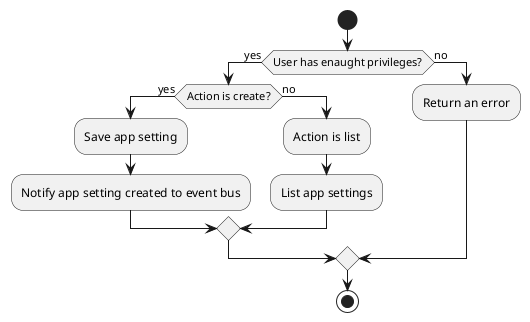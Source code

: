 @startuml AppSettingViewSet
start

if (User has enaught privileges?) then (yes)
    if (Action is create?) then (yes)
        :Save app setting;
        :Notify app setting created to event bus;
    else (no)
            :Action is list;
            :List app settings;
    endif
else (no)
    :Return an error;
endif

stop
@enduml
